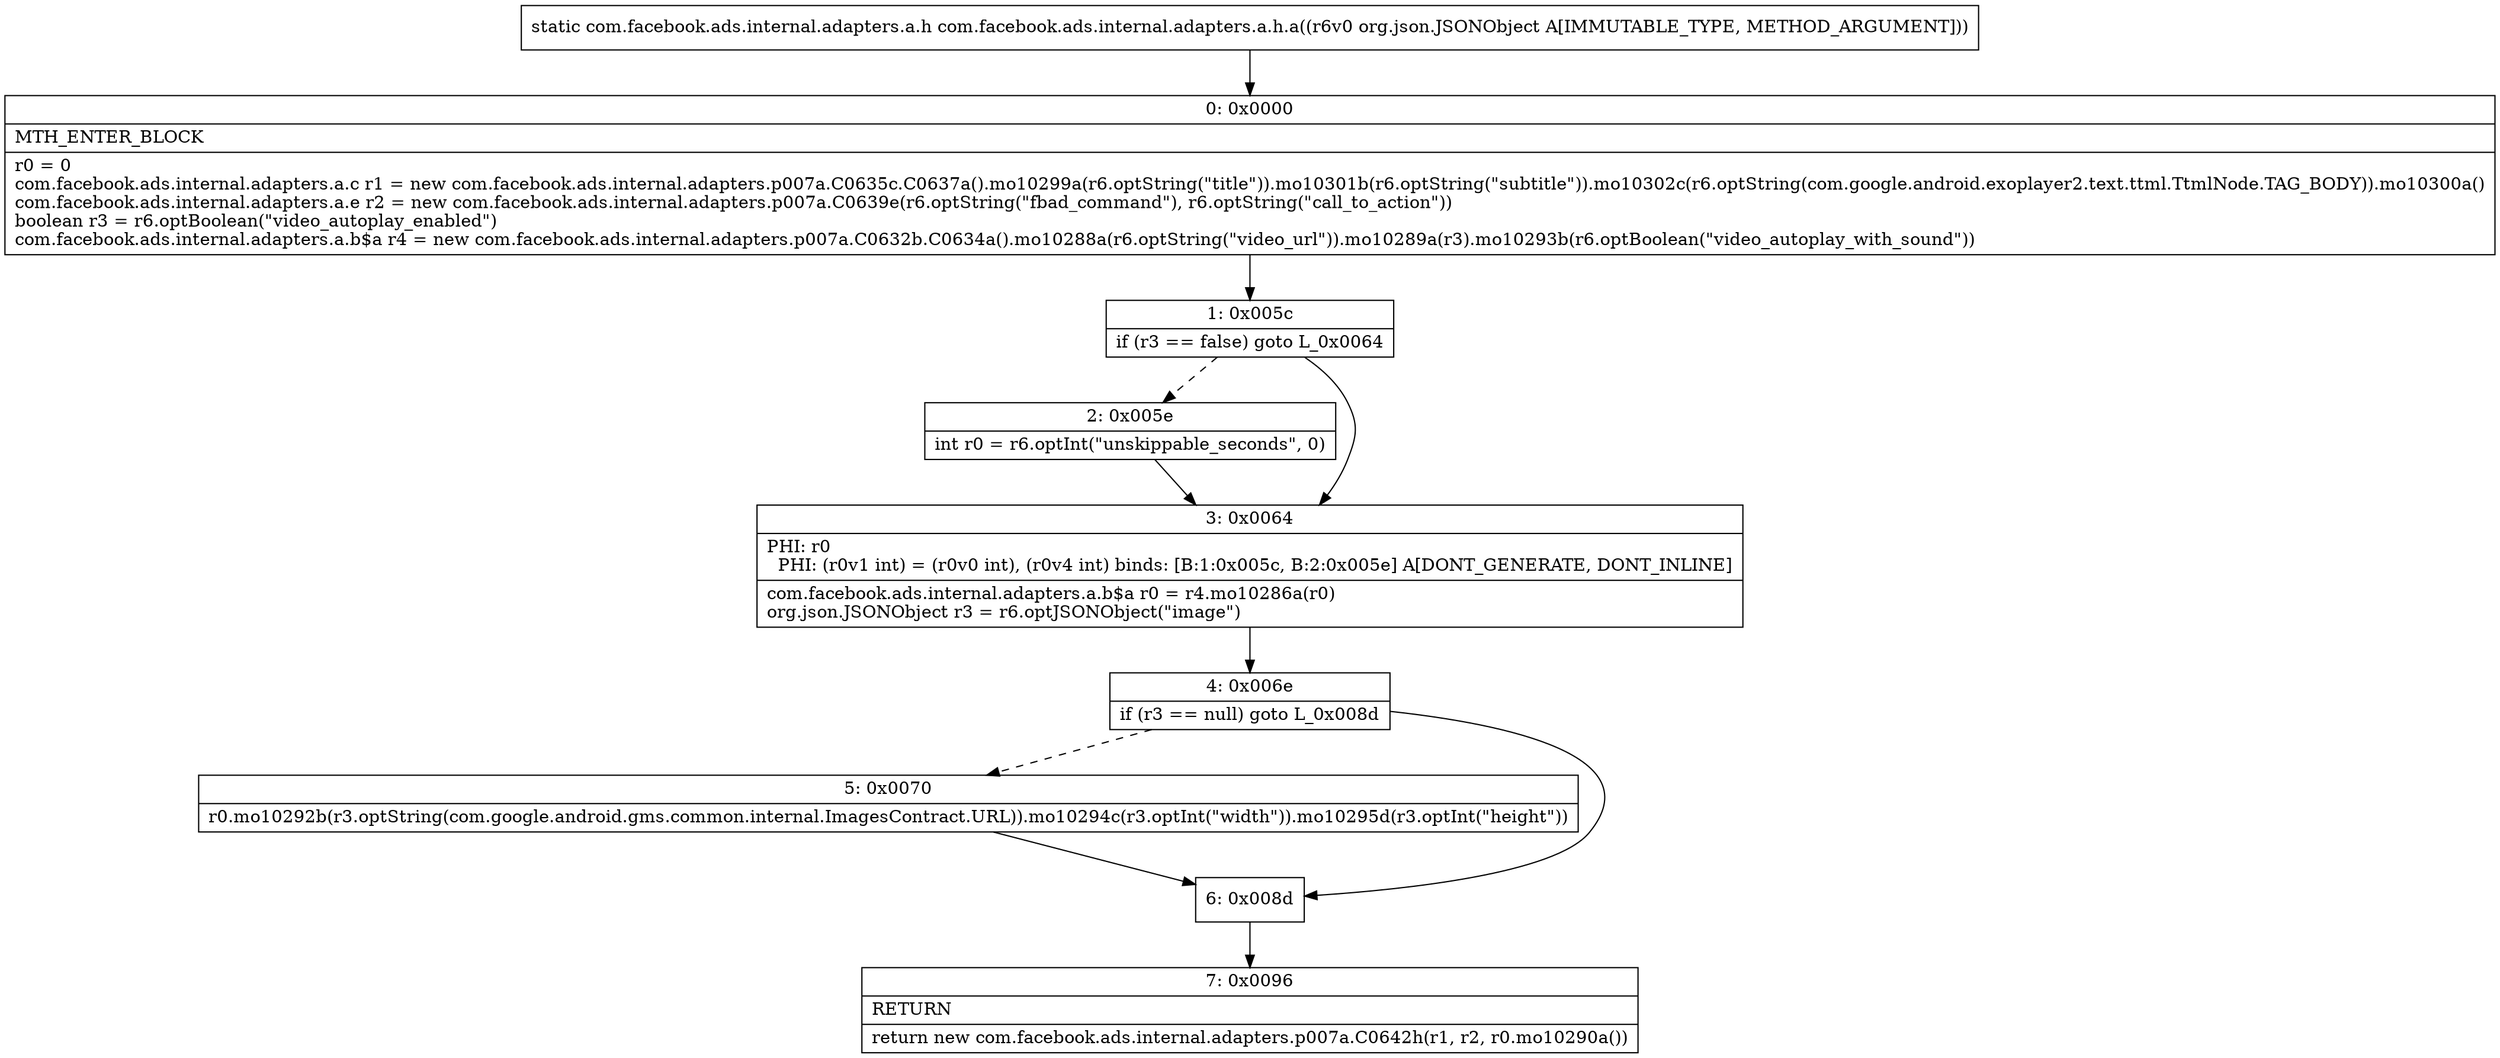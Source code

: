 digraph "CFG forcom.facebook.ads.internal.adapters.a.h.a(Lorg\/json\/JSONObject;)Lcom\/facebook\/ads\/internal\/adapters\/a\/h;" {
Node_0 [shape=record,label="{0\:\ 0x0000|MTH_ENTER_BLOCK\l|r0 = 0\lcom.facebook.ads.internal.adapters.a.c r1 = new com.facebook.ads.internal.adapters.p007a.C0635c.C0637a().mo10299a(r6.optString(\"title\")).mo10301b(r6.optString(\"subtitle\")).mo10302c(r6.optString(com.google.android.exoplayer2.text.ttml.TtmlNode.TAG_BODY)).mo10300a()\lcom.facebook.ads.internal.adapters.a.e r2 = new com.facebook.ads.internal.adapters.p007a.C0639e(r6.optString(\"fbad_command\"), r6.optString(\"call_to_action\"))\lboolean r3 = r6.optBoolean(\"video_autoplay_enabled\")\lcom.facebook.ads.internal.adapters.a.b$a r4 = new com.facebook.ads.internal.adapters.p007a.C0632b.C0634a().mo10288a(r6.optString(\"video_url\")).mo10289a(r3).mo10293b(r6.optBoolean(\"video_autoplay_with_sound\"))\l}"];
Node_1 [shape=record,label="{1\:\ 0x005c|if (r3 == false) goto L_0x0064\l}"];
Node_2 [shape=record,label="{2\:\ 0x005e|int r0 = r6.optInt(\"unskippable_seconds\", 0)\l}"];
Node_3 [shape=record,label="{3\:\ 0x0064|PHI: r0 \l  PHI: (r0v1 int) = (r0v0 int), (r0v4 int) binds: [B:1:0x005c, B:2:0x005e] A[DONT_GENERATE, DONT_INLINE]\l|com.facebook.ads.internal.adapters.a.b$a r0 = r4.mo10286a(r0)\lorg.json.JSONObject r3 = r6.optJSONObject(\"image\")\l}"];
Node_4 [shape=record,label="{4\:\ 0x006e|if (r3 == null) goto L_0x008d\l}"];
Node_5 [shape=record,label="{5\:\ 0x0070|r0.mo10292b(r3.optString(com.google.android.gms.common.internal.ImagesContract.URL)).mo10294c(r3.optInt(\"width\")).mo10295d(r3.optInt(\"height\"))\l}"];
Node_6 [shape=record,label="{6\:\ 0x008d}"];
Node_7 [shape=record,label="{7\:\ 0x0096|RETURN\l|return new com.facebook.ads.internal.adapters.p007a.C0642h(r1, r2, r0.mo10290a())\l}"];
MethodNode[shape=record,label="{static com.facebook.ads.internal.adapters.a.h com.facebook.ads.internal.adapters.a.h.a((r6v0 org.json.JSONObject A[IMMUTABLE_TYPE, METHOD_ARGUMENT])) }"];
MethodNode -> Node_0;
Node_0 -> Node_1;
Node_1 -> Node_2[style=dashed];
Node_1 -> Node_3;
Node_2 -> Node_3;
Node_3 -> Node_4;
Node_4 -> Node_5[style=dashed];
Node_4 -> Node_6;
Node_5 -> Node_6;
Node_6 -> Node_7;
}

